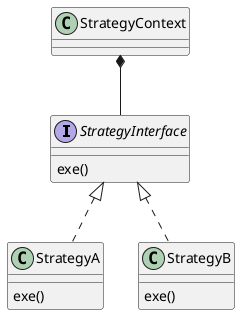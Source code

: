 @startuml
interface StrategyInterface {
  exe()
} 
StrategyA : exe()
StrategyB : exe()

StrategyInterface <|.. StrategyA
StrategyInterface <|.. StrategyB

StrategyContext *-- StrategyInterface

@enduml

